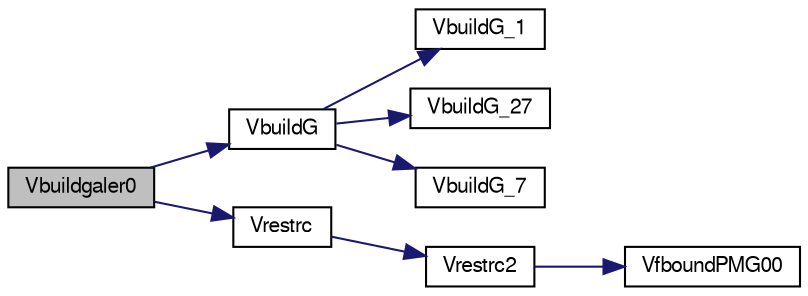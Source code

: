 digraph G
{
  edge [fontname="FreeSans",fontsize="10",labelfontname="FreeSans",labelfontsize="10"];
  node [fontname="FreeSans",fontsize="10",shape=record];
  rankdir=LR;
  Node1 [label="Vbuildgaler0",height=0.2,width=0.4,color="black", fillcolor="grey75", style="filled" fontcolor="black"];
  Node1 -> Node2 [color="midnightblue",fontsize="10",style="solid",fontname="FreeSans"];
  Node2 [label="VbuildG",height=0.2,width=0.4,color="black", fillcolor="white", style="filled",URL="$group___p_m_g_c.html#gacb8c5c7b632956199f40dbb3c24e65b7",tooltip="Build Galerkin matrix structures."];
  Node2 -> Node3 [color="midnightblue",fontsize="10",style="solid",fontname="FreeSans"];
  Node3 [label="VbuildG_1",height=0.2,width=0.4,color="black", fillcolor="white", style="filled",URL="$build_gd_8c.html#abcd209cd0339d65e0c4f24fb77432f0a",tooltip="Computes a 27-point galerkin coarse grid matrix from a 1-point (i.e., diagonal) fine grid matrix..."];
  Node2 -> Node4 [color="midnightblue",fontsize="10",style="solid",fontname="FreeSans"];
  Node4 [label="VbuildG_27",height=0.2,width=0.4,color="black", fillcolor="white", style="filled",URL="$build_gd_8c.html#acaefec47c6b56c0261871cfd325c0c6c",tooltip="Compute a 27-point galerkin coarse grid matrix from a 27-point fine grid matrix."];
  Node2 -> Node5 [color="midnightblue",fontsize="10",style="solid",fontname="FreeSans"];
  Node5 [label="VbuildG_7",height=0.2,width=0.4,color="black", fillcolor="white", style="filled",URL="$build_gd_8c.html#a2205f426f8fede18209c76a53bb7755d",tooltip="Computes a 27-point galerkin coarse grid matrix from a 7-point fine grid matrix."];
  Node1 -> Node6 [color="midnightblue",fontsize="10",style="solid",fontname="FreeSans"];
  Node6 [label="Vrestrc",height=0.2,width=0.4,color="black", fillcolor="white", style="filled",URL="$matvecd_8c.html#a5272299e7e280af7f61a1e6e25e1c3df",tooltip="Apply the restriction operator."];
  Node6 -> Node7 [color="midnightblue",fontsize="10",style="solid",fontname="FreeSans"];
  Node7 [label="Vrestrc2",height=0.2,width=0.4,color="black", fillcolor="white", style="filled",URL="$matvecd_8c.html#ade0953634c3377d24922b80b9351c8b5"];
  Node7 -> Node8 [color="midnightblue",fontsize="10",style="solid",fontname="FreeSans"];
  Node8 [label="VfboundPMG00",height=0.2,width=0.4,color="black", fillcolor="white", style="filled",URL="$mikpckd_8c.html#a2f39f931c001e4b36034361835d60c25",tooltip="Initialize a grid function to have a zero boundary value."];
}
